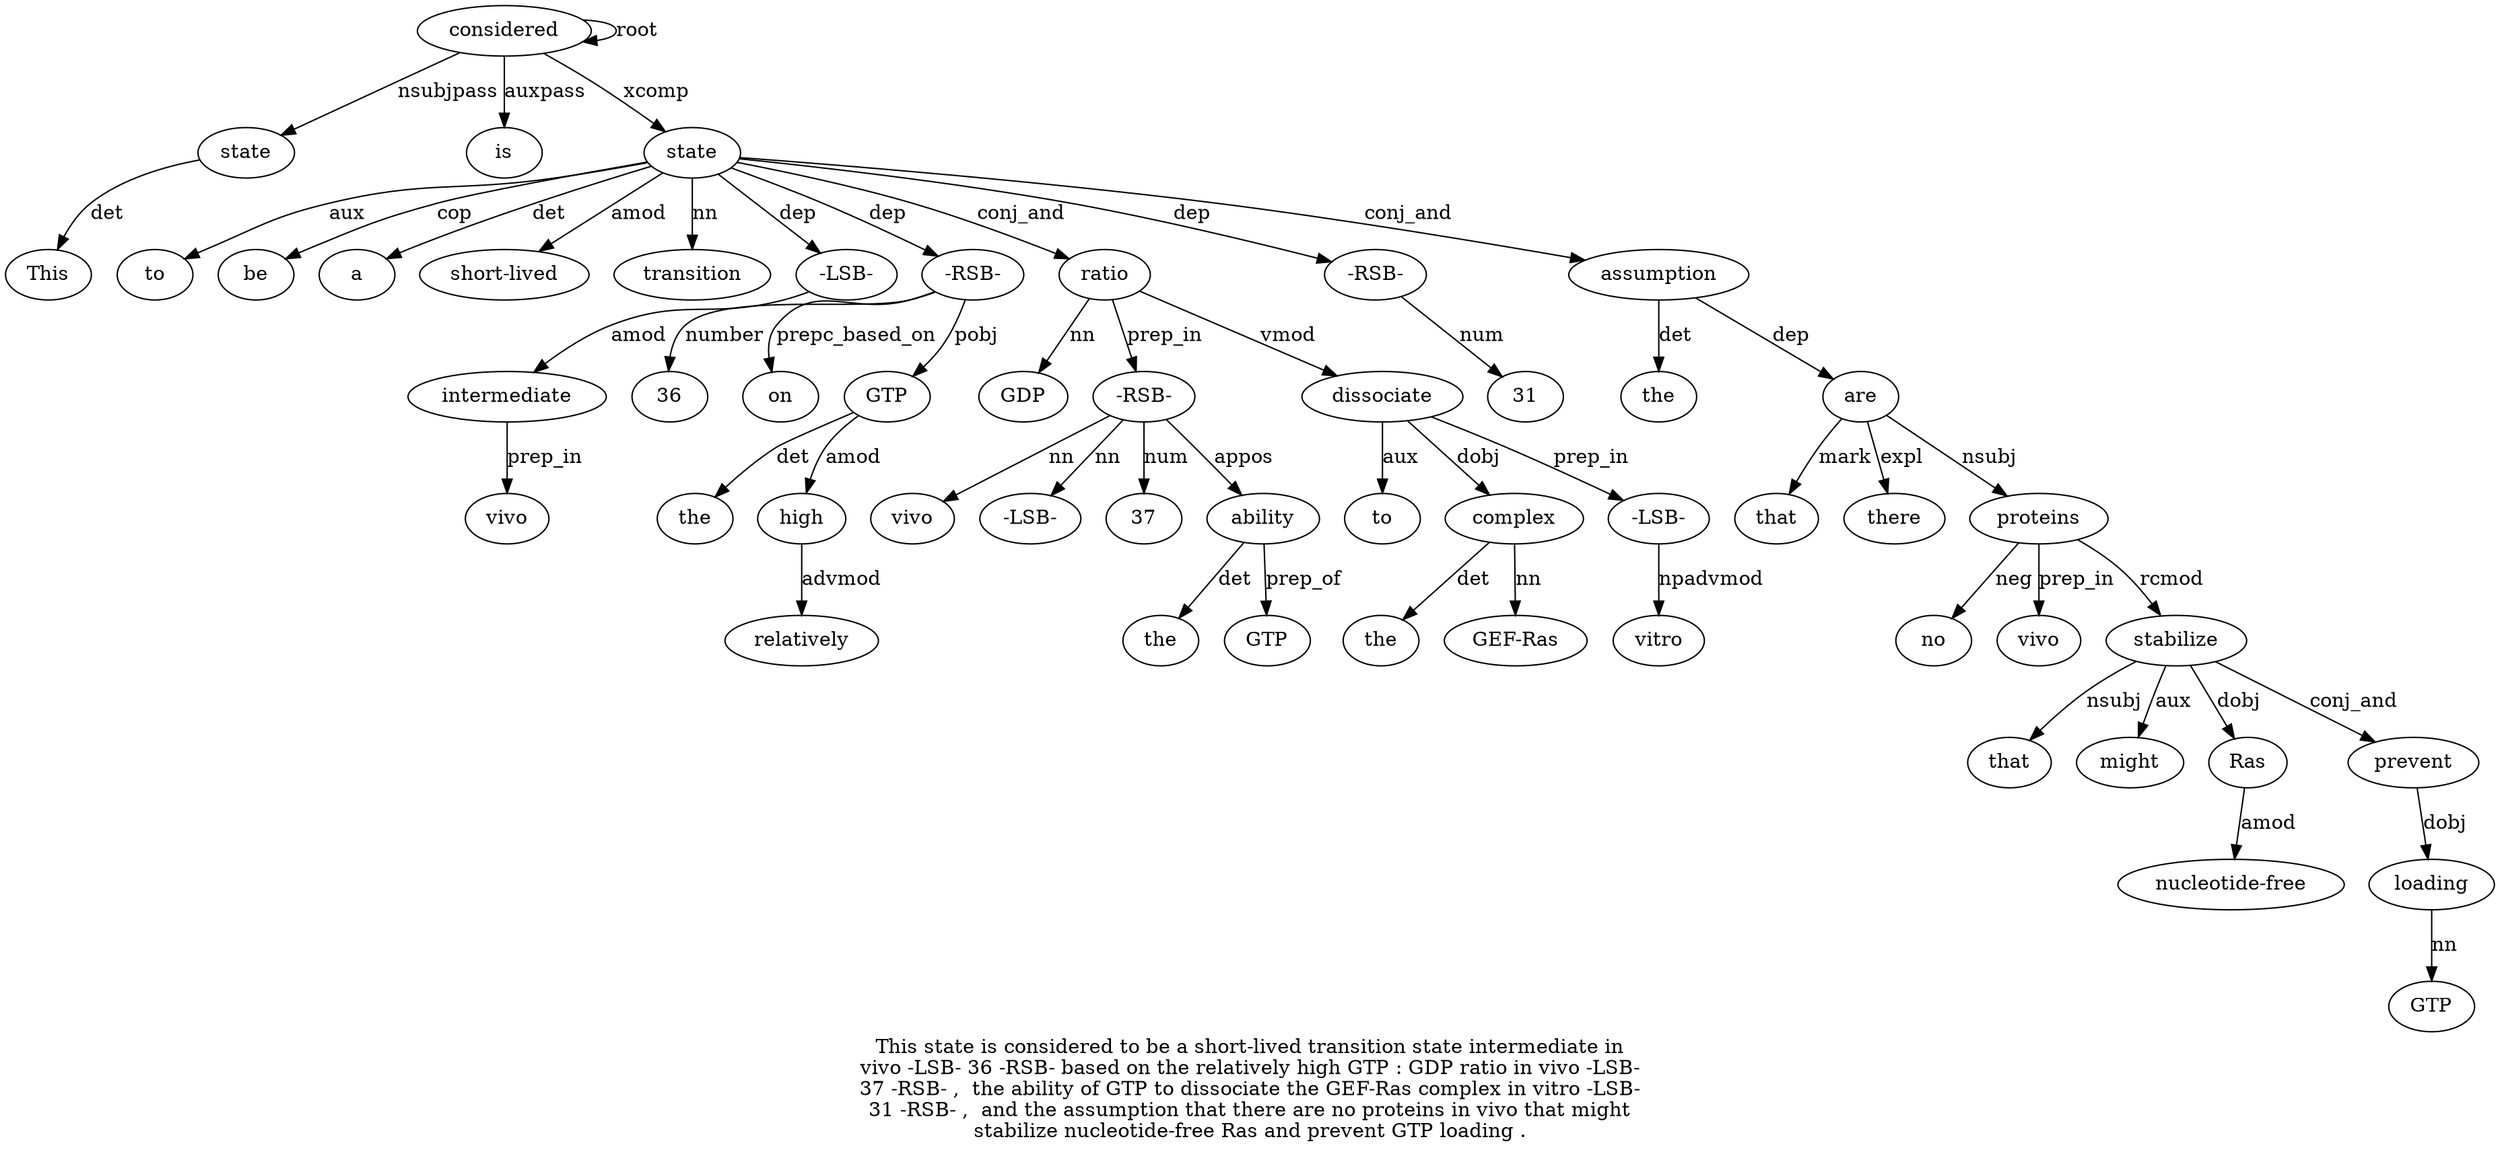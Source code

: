 digraph "This state is considered to be a short-lived transition state intermediate in vivo -LSB- 36 -RSB- based on the relatively high GTP : GDP ratio in vivo -LSB- 37 -RSB- ,  the ability of GTP to dissociate the GEF-Ras complex in vitro -LSB- 31 -RSB- ,  and the assumption that there are no proteins in vivo that might stabilize nucleotide-free Ras and prevent GTP loading ." {
label="This state is considered to be a short-lived transition state intermediate in
vivo -LSB- 36 -RSB- based on the relatively high GTP : GDP ratio in vivo -LSB-
37 -RSB- ,  the ability of GTP to dissociate the GEF-Ras complex in vitro -LSB-
31 -RSB- ,  and the assumption that there are no proteins in vivo that might
stabilize nucleotide-free Ras and prevent GTP loading .";
state2 [style=filled, fillcolor=white, label=state];
This1 [style=filled, fillcolor=white, label=This];
state2 -> This1  [label=det];
considered4 [style=filled, fillcolor=white, label=considered];
considered4 -> state2  [label=nsubjpass];
is3 [style=filled, fillcolor=white, label=is];
considered4 -> is3  [label=auxpass];
considered4 -> considered4  [label=root];
state10 [style=filled, fillcolor=white, label=state];
to5 [style=filled, fillcolor=white, label=to];
state10 -> to5  [label=aux];
be6 [style=filled, fillcolor=white, label=be];
state10 -> be6  [label=cop];
a7 [style=filled, fillcolor=white, label=a];
state10 -> a7  [label=det];
"short-lived8" [style=filled, fillcolor=white, label="short-lived"];
state10 -> "short-lived8"  [label=amod];
transition9 [style=filled, fillcolor=white, label=transition];
state10 -> transition9  [label=nn];
considered4 -> state10  [label=xcomp];
"-LSB-14" [style=filled, fillcolor=white, label="-LSB-"];
intermediate11 [style=filled, fillcolor=white, label=intermediate];
"-LSB-14" -> intermediate11  [label=amod];
vivo13 [style=filled, fillcolor=white, label=vivo];
intermediate11 -> vivo13  [label=prep_in];
state10 -> "-LSB-14"  [label=dep];
"-RSB-16" [style=filled, fillcolor=white, label="-RSB-"];
3615 [style=filled, fillcolor=white, label=36];
"-RSB-16" -> 3615  [label=number];
state10 -> "-RSB-16"  [label=dep];
on18 [style=filled, fillcolor=white, label=on];
"-RSB-16" -> on18  [label=prepc_based_on];
GTP22 [style=filled, fillcolor=white, label=GTP];
the19 [style=filled, fillcolor=white, label=the];
GTP22 -> the19  [label=det];
high21 [style=filled, fillcolor=white, label=high];
relatively20 [style=filled, fillcolor=white, label=relatively];
high21 -> relatively20  [label=advmod];
GTP22 -> high21  [label=amod];
"-RSB-16" -> GTP22  [label=pobj];
ratio25 [style=filled, fillcolor=white, label=ratio];
GDP24 [style=filled, fillcolor=white, label=GDP];
ratio25 -> GDP24  [label=nn];
state10 -> ratio25  [label=conj_and];
"-RSB-30" [style=filled, fillcolor=white, label="-RSB-"];
vivo27 [style=filled, fillcolor=white, label=vivo];
"-RSB-30" -> vivo27  [label=nn];
"-LSB-28" [style=filled, fillcolor=white, label="-LSB-"];
"-RSB-30" -> "-LSB-28"  [label=nn];
3729 [style=filled, fillcolor=white, label=37];
"-RSB-30" -> 3729  [label=num];
ratio25 -> "-RSB-30"  [label=prep_in];
ability33 [style=filled, fillcolor=white, label=ability];
the32 [style=filled, fillcolor=white, label=the];
ability33 -> the32  [label=det];
"-RSB-30" -> ability33  [label=appos];
GTP35 [style=filled, fillcolor=white, label=GTP];
ability33 -> GTP35  [label=prep_of];
dissociate37 [style=filled, fillcolor=white, label=dissociate];
to36 [style=filled, fillcolor=white, label=to];
dissociate37 -> to36  [label=aux];
ratio25 -> dissociate37  [label=vmod];
complex40 [style=filled, fillcolor=white, label=complex];
the38 [style=filled, fillcolor=white, label=the];
complex40 -> the38  [label=det];
"GEF-Ras39" [style=filled, fillcolor=white, label="GEF-Ras"];
complex40 -> "GEF-Ras39"  [label=nn];
dissociate37 -> complex40  [label=dobj];
"-LSB-43" [style=filled, fillcolor=white, label="-LSB-"];
vitro42 [style=filled, fillcolor=white, label=vitro];
"-LSB-43" -> vitro42  [label=npadvmod];
dissociate37 -> "-LSB-43"  [label=prep_in];
"-RSB-45" [style=filled, fillcolor=white, label="-RSB-"];
3144 [style=filled, fillcolor=white, label=31];
"-RSB-45" -> 3144  [label=num];
state10 -> "-RSB-45"  [label=dep];
assumption49 [style=filled, fillcolor=white, label=assumption];
the48 [style=filled, fillcolor=white, label=the];
assumption49 -> the48  [label=det];
state10 -> assumption49  [label=conj_and];
are52 [style=filled, fillcolor=white, label=are];
that50 [style=filled, fillcolor=white, label=that];
are52 -> that50  [label=mark];
there51 [style=filled, fillcolor=white, label=there];
are52 -> there51  [label=expl];
assumption49 -> are52  [label=dep];
proteins54 [style=filled, fillcolor=white, label=proteins];
no53 [style=filled, fillcolor=white, label=no];
proteins54 -> no53  [label=neg];
are52 -> proteins54  [label=nsubj];
vivo56 [style=filled, fillcolor=white, label=vivo];
proteins54 -> vivo56  [label=prep_in];
stabilize59 [style=filled, fillcolor=white, label=stabilize];
that57 [style=filled, fillcolor=white, label=that];
stabilize59 -> that57  [label=nsubj];
might58 [style=filled, fillcolor=white, label=might];
stabilize59 -> might58  [label=aux];
proteins54 -> stabilize59  [label=rcmod];
Ras61 [style=filled, fillcolor=white, label=Ras];
"nucleotide-free60" [style=filled, fillcolor=white, label="nucleotide-free"];
Ras61 -> "nucleotide-free60"  [label=amod];
stabilize59 -> Ras61  [label=dobj];
prevent63 [style=filled, fillcolor=white, label=prevent];
stabilize59 -> prevent63  [label=conj_and];
loading65 [style=filled, fillcolor=white, label=loading];
GTP64 [style=filled, fillcolor=white, label=GTP];
loading65 -> GTP64  [label=nn];
prevent63 -> loading65  [label=dobj];
}
